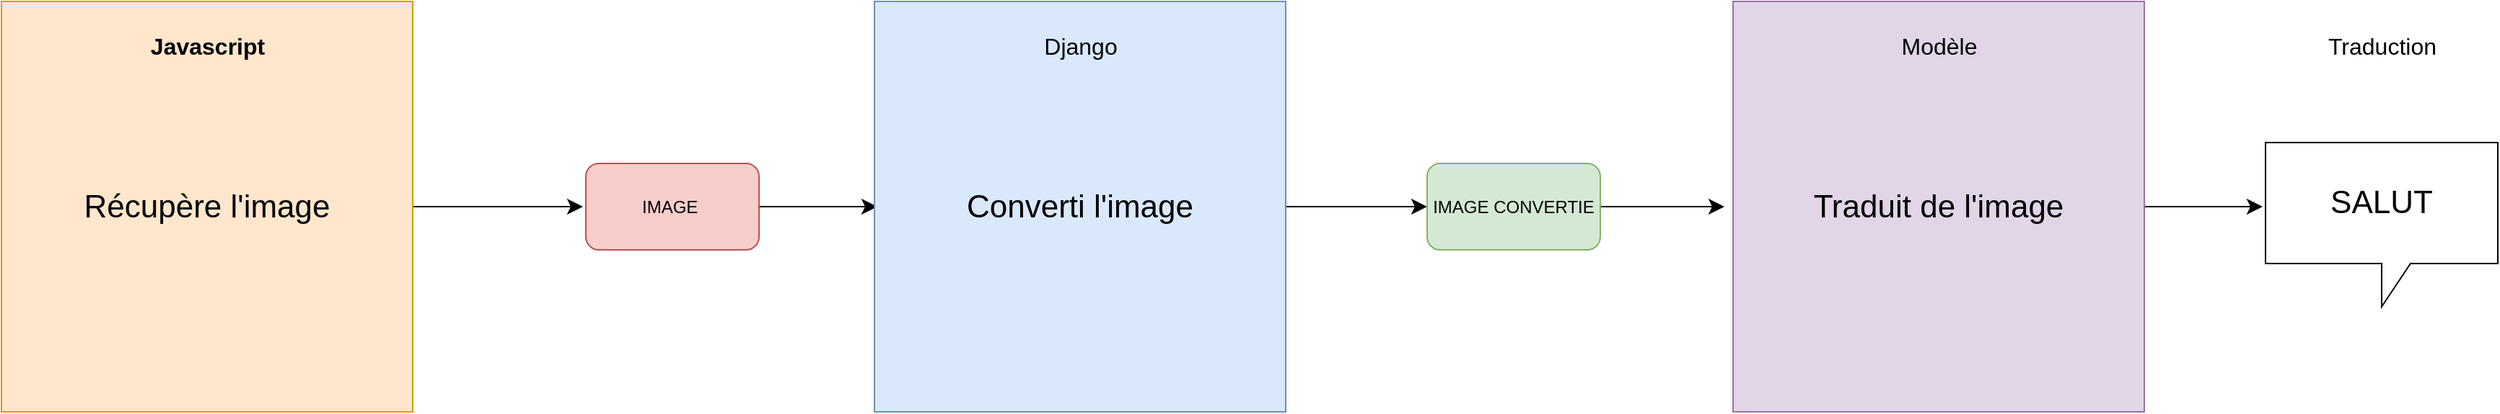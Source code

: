 <mxfile version="24.6.5" type="device">
  <diagram name="Page-1" id="IHS7XXFP2KEGgSpM8X84">
    <mxGraphModel dx="2193" dy="1785" grid="0" gridSize="10" guides="1" tooltips="1" connect="1" arrows="1" fold="1" page="0" pageScale="1" pageWidth="827" pageHeight="1169" math="0" shadow="0">
      <root>
        <mxCell id="0" />
        <mxCell id="1" parent="0" />
        <mxCell id="TZLl065-TdwcQPquyen_-25" style="edgeStyle=none;curved=1;rounded=0;orthogonalLoop=1;jettySize=auto;html=1;fontSize=12;startSize=8;endSize=8;" edge="1" parent="1" source="TZLl065-TdwcQPquyen_-23">
          <mxGeometry relative="1" as="geometry">
            <mxPoint x="323" y="-278.5" as="targetPoint" />
          </mxGeometry>
        </mxCell>
        <mxCell id="TZLl065-TdwcQPquyen_-23" value="&lt;font style=&quot;font-size: 22px;&quot;&gt;Récupère l&#39;image&lt;/font&gt;" style="whiteSpace=wrap;html=1;aspect=fixed;fillColor=#ffe6cc;strokeColor=#d79b00;" vertex="1" parent="1">
          <mxGeometry x="-80" y="-421" width="285" height="285" as="geometry" />
        </mxCell>
        <mxCell id="TZLl065-TdwcQPquyen_-24" value="&lt;b&gt;Javascript&lt;/b&gt;" style="text;html=1;align=center;verticalAlign=middle;whiteSpace=wrap;rounded=0;fontSize=16;" vertex="1" parent="1">
          <mxGeometry x="32.5" y="-405" width="60" height="30" as="geometry" />
        </mxCell>
        <mxCell id="TZLl065-TdwcQPquyen_-27" style="edgeStyle=none;curved=1;rounded=0;orthogonalLoop=1;jettySize=auto;html=1;fontSize=12;startSize=8;endSize=8;" edge="1" parent="1" source="TZLl065-TdwcQPquyen_-26">
          <mxGeometry relative="1" as="geometry">
            <mxPoint x="527" y="-278.5" as="targetPoint" />
          </mxGeometry>
        </mxCell>
        <mxCell id="TZLl065-TdwcQPquyen_-26" value="IMAGE&amp;nbsp;" style="rounded=1;whiteSpace=wrap;html=1;fillColor=#f8cecc;strokeColor=#b85450;" vertex="1" parent="1">
          <mxGeometry x="325" y="-308.5" width="120" height="60" as="geometry" />
        </mxCell>
        <mxCell id="TZLl065-TdwcQPquyen_-31" style="edgeStyle=none;curved=1;rounded=0;orthogonalLoop=1;jettySize=auto;html=1;entryX=0;entryY=0.5;entryDx=0;entryDy=0;fontSize=12;startSize=8;endSize=8;" edge="1" parent="1" source="TZLl065-TdwcQPquyen_-28" target="TZLl065-TdwcQPquyen_-30">
          <mxGeometry relative="1" as="geometry" />
        </mxCell>
        <mxCell id="TZLl065-TdwcQPquyen_-28" value="&lt;font style=&quot;font-size: 22px;&quot;&gt;Converti l&#39;image&lt;/font&gt;" style="whiteSpace=wrap;html=1;aspect=fixed;fillColor=#dae8fc;strokeColor=#6c8ebf;" vertex="1" parent="1">
          <mxGeometry x="525" y="-421" width="285" height="285" as="geometry" />
        </mxCell>
        <mxCell id="TZLl065-TdwcQPquyen_-29" value="Django" style="text;html=1;align=center;verticalAlign=middle;whiteSpace=wrap;rounded=0;fontSize=16;" vertex="1" parent="1">
          <mxGeometry x="637.5" y="-405" width="60" height="30" as="geometry" />
        </mxCell>
        <mxCell id="TZLl065-TdwcQPquyen_-32" style="edgeStyle=none;curved=1;rounded=0;orthogonalLoop=1;jettySize=auto;html=1;fontSize=12;startSize=8;endSize=8;" edge="1" parent="1" source="TZLl065-TdwcQPquyen_-30">
          <mxGeometry relative="1" as="geometry">
            <mxPoint x="1114" y="-278.5" as="targetPoint" />
          </mxGeometry>
        </mxCell>
        <mxCell id="TZLl065-TdwcQPquyen_-30" value="IMAGE CONVERTIE" style="rounded=1;whiteSpace=wrap;html=1;fillColor=#d5e8d4;strokeColor=#82b366;" vertex="1" parent="1">
          <mxGeometry x="908" y="-308.5" width="120" height="60" as="geometry" />
        </mxCell>
        <mxCell id="TZLl065-TdwcQPquyen_-35" style="edgeStyle=none;curved=1;rounded=0;orthogonalLoop=1;jettySize=auto;html=1;fontSize=12;startSize=8;endSize=8;" edge="1" parent="1" source="TZLl065-TdwcQPquyen_-33">
          <mxGeometry relative="1" as="geometry">
            <mxPoint x="1487" y="-278.5" as="targetPoint" />
          </mxGeometry>
        </mxCell>
        <mxCell id="TZLl065-TdwcQPquyen_-33" value="&lt;font style=&quot;font-size: 22px;&quot;&gt;Traduit de l&#39;image&lt;/font&gt;" style="whiteSpace=wrap;html=1;aspect=fixed;fillColor=#e1d5e7;strokeColor=#9673a6;" vertex="1" parent="1">
          <mxGeometry x="1120" y="-421" width="285" height="285" as="geometry" />
        </mxCell>
        <mxCell id="TZLl065-TdwcQPquyen_-34" value="Modèle" style="text;html=1;align=center;verticalAlign=middle;whiteSpace=wrap;rounded=0;fontSize=16;" vertex="1" parent="1">
          <mxGeometry x="1232.5" y="-405" width="60" height="30" as="geometry" />
        </mxCell>
        <mxCell id="TZLl065-TdwcQPquyen_-37" value="Traduction" style="text;html=1;align=center;verticalAlign=middle;whiteSpace=wrap;rounded=0;fontSize=16;" vertex="1" parent="1">
          <mxGeometry x="1539.5" y="-405" width="60" height="30" as="geometry" />
        </mxCell>
        <mxCell id="TZLl065-TdwcQPquyen_-38" value="&lt;font style=&quot;font-size: 22px;&quot;&gt;SALUT&lt;/font&gt;" style="shape=callout;whiteSpace=wrap;html=1;perimeter=calloutPerimeter;" vertex="1" parent="1">
          <mxGeometry x="1489" y="-323" width="161" height="114" as="geometry" />
        </mxCell>
      </root>
    </mxGraphModel>
  </diagram>
</mxfile>

